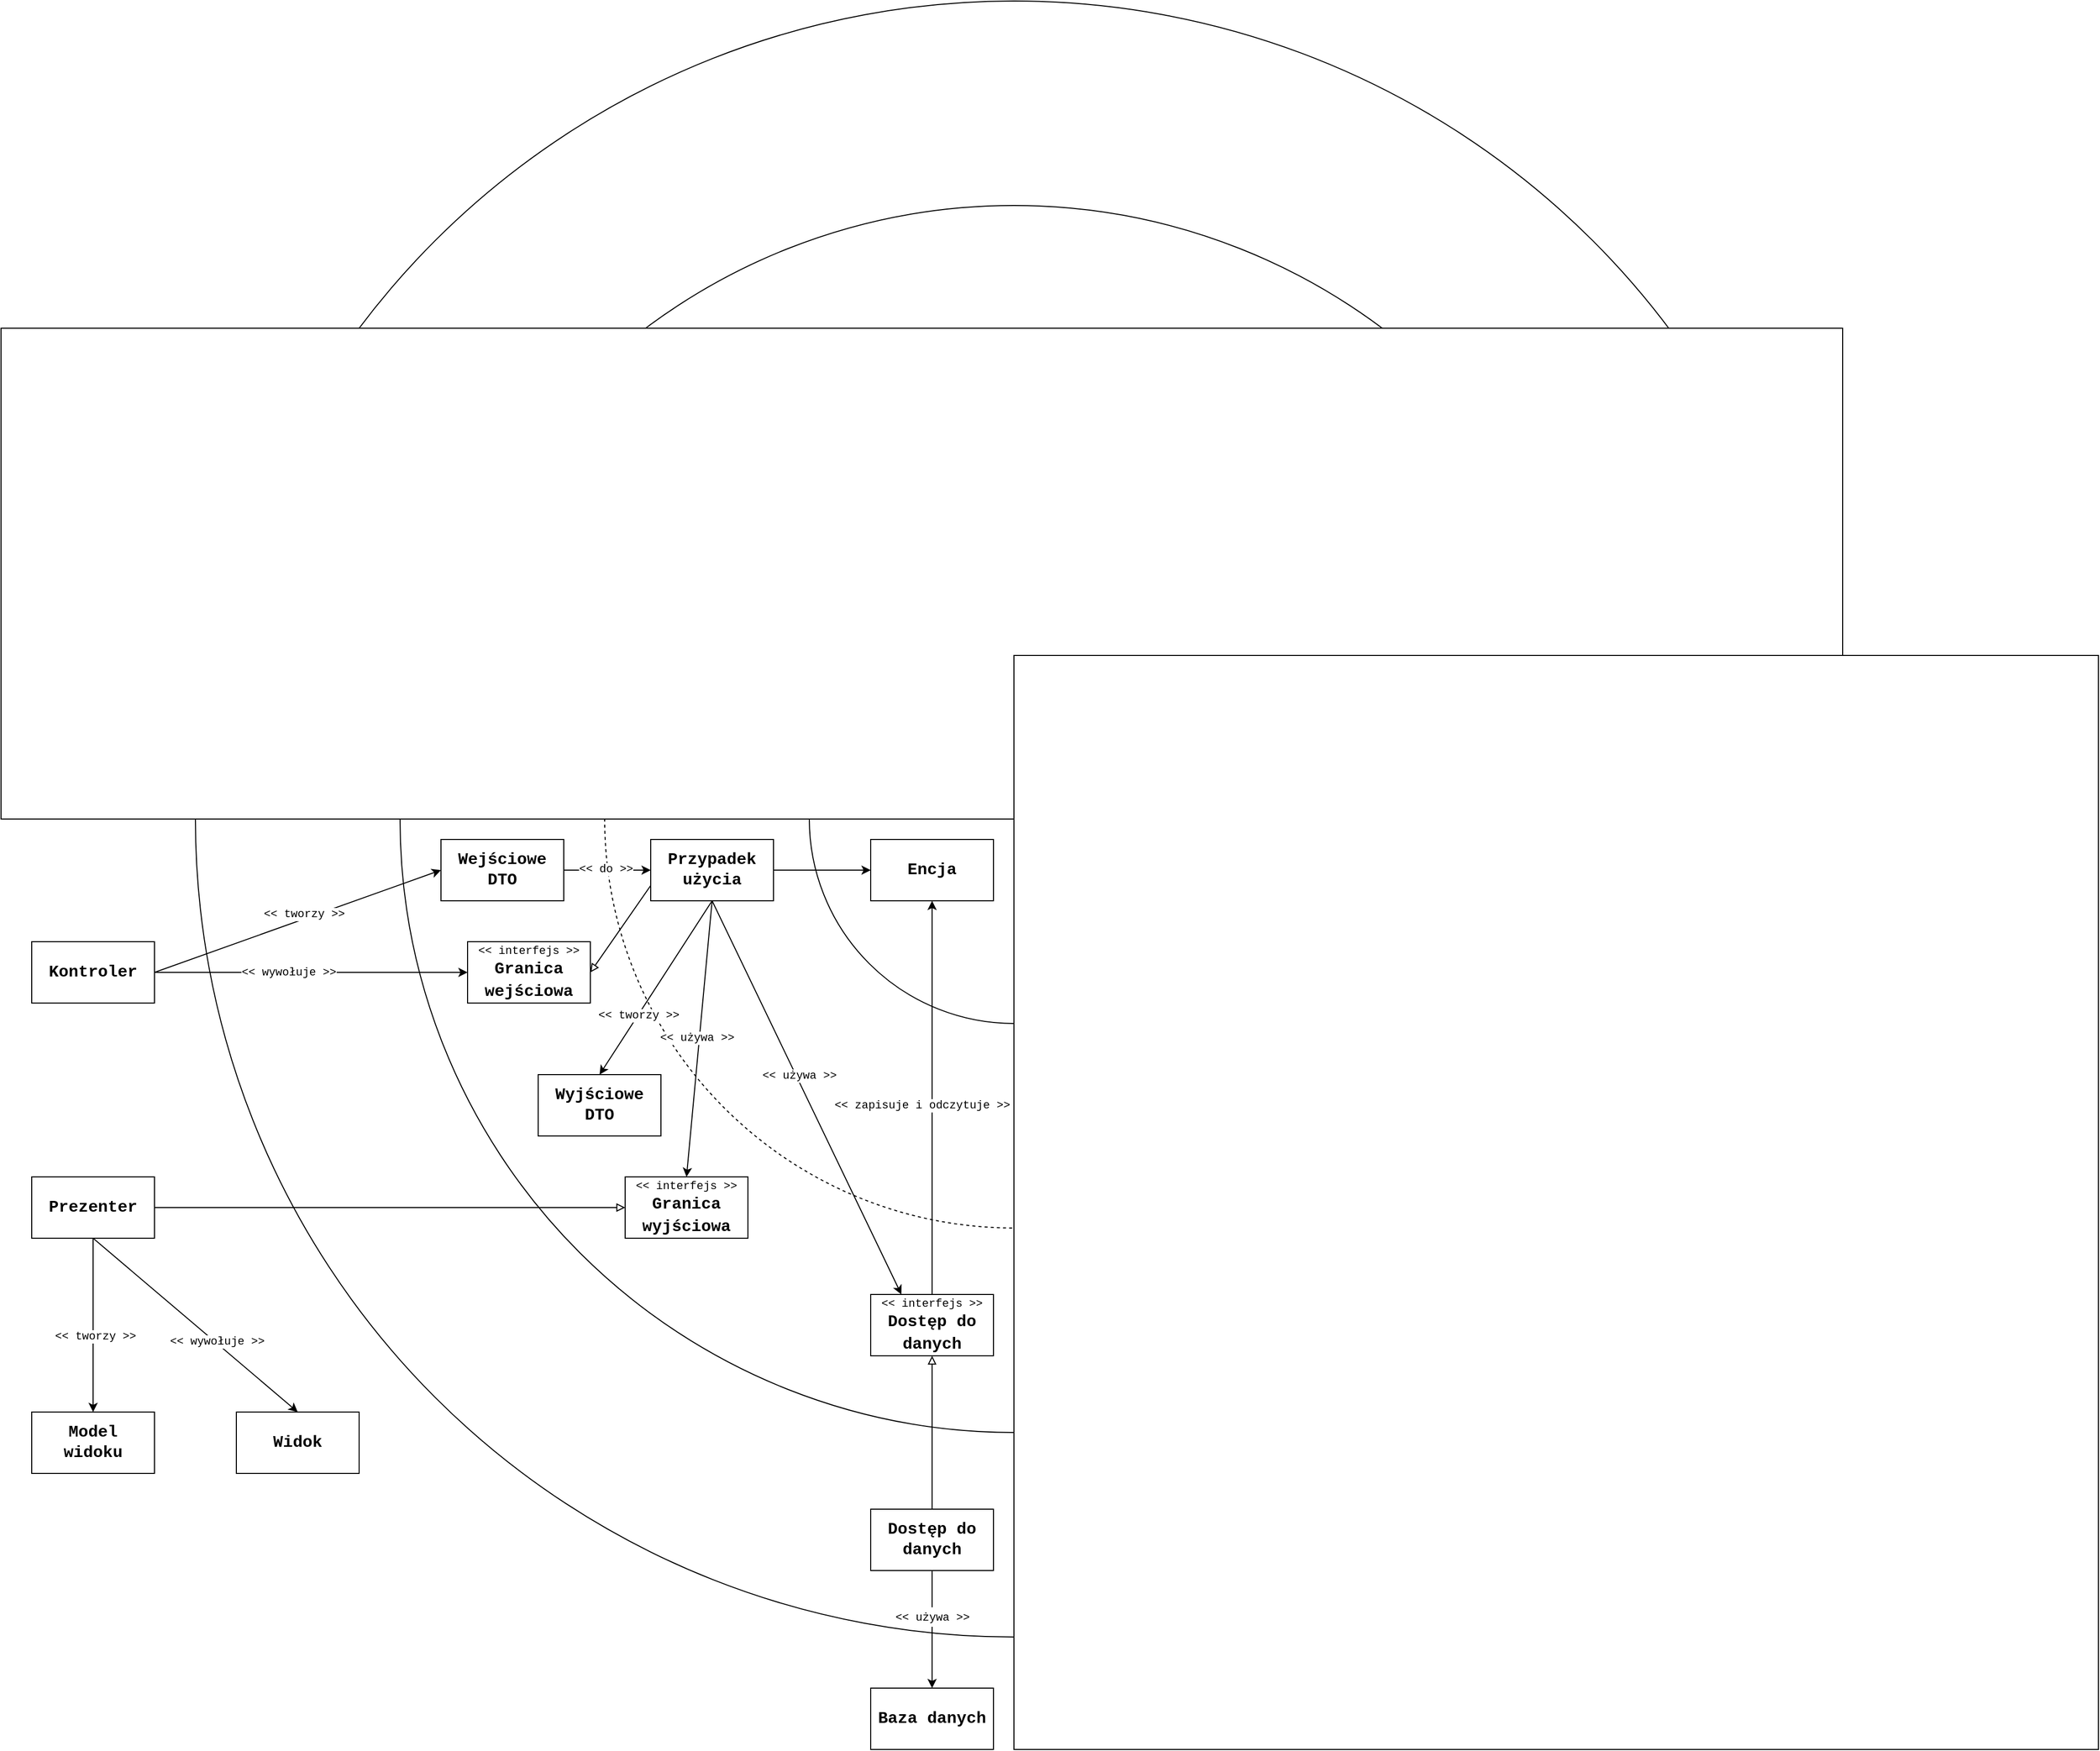 <mxfile version="15.4.3" type="device"><diagram id="mDBDC4OC2zMn_eaPb2qs" name="Page-1"><mxGraphModel dx="2013" dy="1784" grid="1" gridSize="10" guides="1" tooltips="1" connect="1" arrows="1" fold="1" page="1" pageScale="1" pageWidth="827" pageHeight="1169" background="none" math="0" shadow="0"><root><mxCell id="0"/><mxCell id="1" parent="0"/><mxCell id="9wAR0khefj8llBj5QW90-266" value="" style="ellipse;whiteSpace=wrap;html=1;" parent="1" vertex="1"><mxGeometry x="-180" y="-640" width="1600" height="1600" as="geometry"/></mxCell><mxCell id="9wAR0khefj8llBj5QW90-260" value="" style="ellipse;whiteSpace=wrap;html=1;" parent="1" vertex="1"><mxGeometry x="20" y="-440" width="1200" height="1200" as="geometry"/></mxCell><mxCell id="9wAR0khefj8llBj5QW90-259" value="" style="ellipse;whiteSpace=wrap;html=1;dashed=1;" parent="1" vertex="1"><mxGeometry x="220" y="-240" width="800" height="800" as="geometry"/></mxCell><mxCell id="9wAR0khefj8llBj5QW90-254" value="" style="ellipse;whiteSpace=wrap;html=1;" parent="1" vertex="1"><mxGeometry x="420" y="-40" width="400" height="400" as="geometry"/></mxCell><mxCell id="9wAR0khefj8llBj5QW90-257" value="" style="rounded=0;whiteSpace=wrap;html=1;" parent="1" vertex="1"><mxGeometry x="-370" y="-320" width="1800" height="480" as="geometry"/></mxCell><mxCell id="9wAR0khefj8llBj5QW90-258" value="" style="rounded=0;whiteSpace=wrap;html=1;" parent="1" vertex="1"><mxGeometry x="620" width="1060" height="1070" as="geometry"/></mxCell><mxCell id="9wAR0khefj8llBj5QW90-262" value="&lt;font style=&quot;font-size: 16px&quot; face=&quot;Courier New&quot;&gt;Encja&lt;/font&gt;" style="rounded=0;whiteSpace=wrap;html=1;fontStyle=1" parent="1" vertex="1"><mxGeometry x="480" y="180" width="120" height="60" as="geometry"/></mxCell><mxCell id="9wAR0khefj8llBj5QW90-273" style="rounded=0;orthogonalLoop=1;jettySize=auto;html=1;exitX=0.5;exitY=1;exitDx=0;exitDy=0;entryX=0.5;entryY=0;entryDx=0;entryDy=0;fontFamily=Courier New;fontSize=16;" parent="1" source="9wAR0khefj8llBj5QW90-264" target="9wAR0khefj8llBj5QW90-276" edge="1"><mxGeometry relative="1" as="geometry"><mxPoint x="270" y="480" as="targetPoint"/></mxGeometry></mxCell><mxCell id="9wAR0khefj8llBj5QW90-283" value="&amp;lt;&amp;lt; używa &amp;gt;&amp;gt;" style="edgeLabel;html=1;align=center;verticalAlign=middle;resizable=0;points=[];fontSize=11;fontFamily=Courier New;" parent="9wAR0khefj8llBj5QW90-273" vertex="1" connectable="0"><mxGeometry x="-0.003" y="-3" relative="1" as="geometry"><mxPoint as="offset"/></mxGeometry></mxCell><mxCell id="9wAR0khefj8llBj5QW90-278" style="rounded=0;orthogonalLoop=1;jettySize=auto;html=1;exitX=0;exitY=0.75;exitDx=0;exitDy=0;entryX=1;entryY=0.5;entryDx=0;entryDy=0;fontFamily=Courier New;fontSize=16;endArrow=block;endFill=0;" parent="1" source="9wAR0khefj8llBj5QW90-264" target="9wAR0khefj8llBj5QW90-267" edge="1"><mxGeometry relative="1" as="geometry"/></mxCell><mxCell id="9wAR0khefj8llBj5QW90-279" style="edgeStyle=orthogonalEdgeStyle;rounded=0;orthogonalLoop=1;jettySize=auto;html=1;exitX=1;exitY=0.5;exitDx=0;exitDy=0;entryX=0;entryY=0.5;entryDx=0;entryDy=0;fontFamily=Courier New;fontSize=16;" parent="1" source="9wAR0khefj8llBj5QW90-264" target="9wAR0khefj8llBj5QW90-262" edge="1"><mxGeometry relative="1" as="geometry"/></mxCell><mxCell id="9wAR0khefj8llBj5QW90-284" style="edgeStyle=none;rounded=0;orthogonalLoop=1;jettySize=auto;html=1;exitX=0.5;exitY=1;exitDx=0;exitDy=0;entryX=0.5;entryY=0;entryDx=0;entryDy=0;fontFamily=Courier New;fontSize=11;endArrow=classic;endFill=1;" parent="1" source="9wAR0khefj8llBj5QW90-264" target="9wAR0khefj8llBj5QW90-275" edge="1"><mxGeometry relative="1" as="geometry"/></mxCell><mxCell id="9wAR0khefj8llBj5QW90-285" value="&amp;lt;&amp;lt; tworzy &amp;gt;&amp;gt;" style="edgeLabel;html=1;align=center;verticalAlign=middle;resizable=0;points=[];fontSize=11;fontFamily=Courier New;" parent="9wAR0khefj8llBj5QW90-284" vertex="1" connectable="0"><mxGeometry x="0.315" relative="1" as="geometry"><mxPoint as="offset"/></mxGeometry></mxCell><mxCell id="9wAR0khefj8llBj5QW90-296" style="edgeStyle=none;rounded=0;orthogonalLoop=1;jettySize=auto;html=1;exitX=0.5;exitY=1;exitDx=0;exitDy=0;entryX=0.25;entryY=0;entryDx=0;entryDy=0;fontFamily=Courier New;fontSize=11;endArrow=classic;endFill=1;" parent="1" source="9wAR0khefj8llBj5QW90-264" target="9wAR0khefj8llBj5QW90-286" edge="1"><mxGeometry relative="1" as="geometry"/></mxCell><mxCell id="9wAR0khefj8llBj5QW90-297" value="&amp;lt;&amp;lt; używa &amp;gt;&amp;gt;" style="edgeLabel;html=1;align=center;verticalAlign=middle;resizable=0;points=[];fontSize=11;fontFamily=Courier New;" parent="9wAR0khefj8llBj5QW90-296" vertex="1" connectable="0"><mxGeometry x="-0.206" y="2" relative="1" as="geometry"><mxPoint x="10" y="19" as="offset"/></mxGeometry></mxCell><mxCell id="9wAR0khefj8llBj5QW90-264" value="&lt;font style=&quot;font-size: 16px&quot; face=&quot;Courier New&quot;&gt;Przypadek użycia&lt;/font&gt;" style="rounded=0;whiteSpace=wrap;html=1;fontStyle=1" parent="1" vertex="1"><mxGeometry x="265" y="180" width="120" height="60" as="geometry"/></mxCell><mxCell id="9wAR0khefj8llBj5QW90-277" style="edgeStyle=orthogonalEdgeStyle;rounded=0;orthogonalLoop=1;jettySize=auto;html=1;exitX=1;exitY=0.5;exitDx=0;exitDy=0;entryX=0;entryY=0.5;entryDx=0;entryDy=0;fontFamily=Courier New;fontSize=16;" parent="1" source="9wAR0khefj8llBj5QW90-265" target="9wAR0khefj8llBj5QW90-264" edge="1"><mxGeometry relative="1" as="geometry"/></mxCell><mxCell id="9wAR0khefj8llBj5QW90-281" value="&amp;lt;&amp;lt; do &amp;gt;&amp;gt;" style="edgeLabel;html=1;align=center;verticalAlign=middle;resizable=0;points=[];fontSize=11;fontFamily=Courier New;" parent="9wAR0khefj8llBj5QW90-277" vertex="1" connectable="0"><mxGeometry x="-0.271" y="1" relative="1" as="geometry"><mxPoint x="10" as="offset"/></mxGeometry></mxCell><mxCell id="9wAR0khefj8llBj5QW90-265" value="&lt;font style=&quot;font-size: 16px&quot; face=&quot;Courier New&quot;&gt;Wejściowe DTO&lt;br&gt;&lt;/font&gt;" style="rounded=0;whiteSpace=wrap;html=1;fontStyle=1" parent="1" vertex="1"><mxGeometry x="60" y="180" width="120" height="60" as="geometry"/></mxCell><mxCell id="9wAR0khefj8llBj5QW90-267" value="&lt;div style=&quot;font-size: 11px&quot;&gt;&lt;font style=&quot;font-size: 11px&quot; face=&quot;Courier New&quot;&gt;&lt;span style=&quot;font-weight: normal&quot;&gt;&amp;lt;&amp;lt; interfejs &amp;gt;&amp;gt;&lt;/span&gt;&lt;br&gt;&lt;/font&gt;&lt;/div&gt;&lt;div style=&quot;font-size: 16px&quot;&gt;&lt;font style=&quot;font-size: 16px&quot; face=&quot;Courier New&quot;&gt;Granica&lt;br&gt;&lt;/font&gt;&lt;/div&gt;&lt;div style=&quot;font-size: 16px&quot;&gt;&lt;font style=&quot;font-size: 16px&quot; face=&quot;Courier New&quot;&gt;wejściowa &lt;/font&gt;&lt;/div&gt;" style="rounded=0;whiteSpace=wrap;html=1;fontStyle=1" parent="1" vertex="1"><mxGeometry x="86" y="280" width="120" height="60" as="geometry"/></mxCell><mxCell id="9wAR0khefj8llBj5QW90-275" value="&lt;font style=&quot;font-size: 16px&quot; face=&quot;Courier New&quot;&gt;Wyjściowe DTO&lt;br&gt;&lt;/font&gt;" style="rounded=0;whiteSpace=wrap;html=1;fontStyle=1" parent="1" vertex="1"><mxGeometry x="155" y="410" width="120" height="60" as="geometry"/></mxCell><mxCell id="9wAR0khefj8llBj5QW90-276" value="&lt;div style=&quot;font-size: 11px&quot;&gt;&lt;font style=&quot;font-size: 11px&quot; face=&quot;Courier New&quot;&gt;&lt;span style=&quot;font-weight: normal&quot;&gt;&amp;lt;&amp;lt; interfejs &amp;gt;&amp;gt;&lt;/span&gt;&lt;br&gt;&lt;/font&gt;&lt;/div&gt;&lt;div style=&quot;font-size: 16px&quot;&gt;&lt;font style=&quot;font-size: 16px&quot; face=&quot;Courier New&quot;&gt;Granica&lt;br&gt;&lt;/font&gt;&lt;/div&gt;&lt;div style=&quot;font-size: 16px&quot;&gt;&lt;font style=&quot;font-size: 16px&quot; face=&quot;Courier New&quot;&gt;wyjściowa &lt;/font&gt;&lt;/div&gt;" style="rounded=0;whiteSpace=wrap;html=1;fontStyle=1" parent="1" vertex="1"><mxGeometry x="240" y="510" width="120" height="60" as="geometry"/></mxCell><mxCell id="9wAR0khefj8llBj5QW90-288" style="edgeStyle=none;rounded=0;orthogonalLoop=1;jettySize=auto;html=1;exitX=0.5;exitY=0;exitDx=0;exitDy=0;fontFamily=Courier New;fontSize=16;endArrow=classic;endFill=1;" parent="1" source="9wAR0khefj8llBj5QW90-286" target="9wAR0khefj8llBj5QW90-262" edge="1"><mxGeometry relative="1" as="geometry"/></mxCell><mxCell id="9wAR0khefj8llBj5QW90-289" value="&amp;lt;&amp;lt; zapisuje i odczytuje &amp;gt;&amp;gt;" style="edgeLabel;html=1;align=center;verticalAlign=middle;resizable=0;points=[];fontSize=11;fontFamily=Courier New;" parent="9wAR0khefj8llBj5QW90-288" vertex="1" connectable="0"><mxGeometry x="-0.044" y="-1" relative="1" as="geometry"><mxPoint x="-11" y="-1" as="offset"/></mxGeometry></mxCell><mxCell id="9wAR0khefj8llBj5QW90-286" value="&lt;div style=&quot;font-size: 11px&quot;&gt;&lt;font style=&quot;font-size: 11px&quot; face=&quot;Courier New&quot;&gt;&lt;span style=&quot;font-weight: normal&quot;&gt;&amp;lt;&amp;lt; interfejs &amp;gt;&amp;gt;&lt;/span&gt;&lt;br&gt;&lt;/font&gt;&lt;/div&gt;&lt;div style=&quot;font-size: 16px&quot;&gt;&lt;font style=&quot;font-size: 16px&quot; face=&quot;Courier New&quot;&gt;Dostęp do danych&lt;/font&gt;&lt;/div&gt;" style="rounded=0;whiteSpace=wrap;html=1;fontStyle=1" parent="1" vertex="1"><mxGeometry x="480" y="625" width="120" height="60" as="geometry"/></mxCell><mxCell id="9wAR0khefj8llBj5QW90-291" style="edgeStyle=none;rounded=0;orthogonalLoop=1;jettySize=auto;html=1;exitX=0.5;exitY=0;exitDx=0;exitDy=0;entryX=0.5;entryY=1;entryDx=0;entryDy=0;fontFamily=Courier New;fontSize=11;endArrow=block;endFill=0;" parent="1" source="9wAR0khefj8llBj5QW90-290" target="9wAR0khefj8llBj5QW90-286" edge="1"><mxGeometry relative="1" as="geometry"/></mxCell><mxCell id="9wAR0khefj8llBj5QW90-293" style="edgeStyle=none;rounded=0;orthogonalLoop=1;jettySize=auto;html=1;exitX=0.5;exitY=1;exitDx=0;exitDy=0;fontFamily=Courier New;fontSize=16;endArrow=classic;endFill=1;" parent="1" source="9wAR0khefj8llBj5QW90-290" target="9wAR0khefj8llBj5QW90-292" edge="1"><mxGeometry relative="1" as="geometry"/></mxCell><mxCell id="9wAR0khefj8llBj5QW90-294" value="&lt;font style=&quot;font-size: 11px&quot;&gt;&amp;lt;&amp;lt; używa &amp;gt;&amp;gt;&lt;/font&gt;" style="edgeLabel;html=1;align=center;verticalAlign=middle;resizable=0;points=[];fontSize=16;fontFamily=Courier New;" parent="9wAR0khefj8llBj5QW90-293" vertex="1" connectable="0"><mxGeometry x="-0.374" y="-2" relative="1" as="geometry"><mxPoint x="2" y="9" as="offset"/></mxGeometry></mxCell><mxCell id="9wAR0khefj8llBj5QW90-290" value="&lt;font style=&quot;font-size: 16px&quot; face=&quot;Courier New&quot;&gt;Dostęp do danych&lt;/font&gt;" style="rounded=0;whiteSpace=wrap;html=1;fontStyle=1" parent="1" vertex="1"><mxGeometry x="480" y="835" width="120" height="60" as="geometry"/></mxCell><mxCell id="9wAR0khefj8llBj5QW90-292" value="&lt;font style=&quot;font-size: 16px&quot; face=&quot;Courier New&quot;&gt;Baza danych&lt;br&gt;&lt;/font&gt;" style="rounded=0;whiteSpace=wrap;html=1;fontStyle=1" parent="1" vertex="1"><mxGeometry x="480" y="1010" width="120" height="60" as="geometry"/></mxCell><mxCell id="9wAR0khefj8llBj5QW90-299" style="edgeStyle=none;rounded=0;orthogonalLoop=1;jettySize=auto;html=1;exitX=1;exitY=0.5;exitDx=0;exitDy=0;entryX=0;entryY=0.5;entryDx=0;entryDy=0;fontFamily=Courier New;fontSize=11;endArrow=classic;endFill=1;" parent="1" source="9wAR0khefj8llBj5QW90-298" target="9wAR0khefj8llBj5QW90-267" edge="1"><mxGeometry relative="1" as="geometry"/></mxCell><mxCell id="9wAR0khefj8llBj5QW90-300" value="&amp;lt;&amp;lt; wywołuje &amp;gt;&amp;gt;" style="edgeLabel;html=1;align=center;verticalAlign=middle;resizable=0;points=[];fontSize=11;fontFamily=Courier New;" parent="9wAR0khefj8llBj5QW90-299" vertex="1" connectable="0"><mxGeometry x="-0.144" y="-3" relative="1" as="geometry"><mxPoint y="-3" as="offset"/></mxGeometry></mxCell><mxCell id="9wAR0khefj8llBj5QW90-301" style="edgeStyle=none;rounded=0;orthogonalLoop=1;jettySize=auto;html=1;exitX=1;exitY=0.5;exitDx=0;exitDy=0;entryX=0;entryY=0.5;entryDx=0;entryDy=0;fontFamily=Courier New;fontSize=11;endArrow=classic;endFill=1;" parent="1" source="9wAR0khefj8llBj5QW90-298" target="9wAR0khefj8llBj5QW90-265" edge="1"><mxGeometry relative="1" as="geometry"/></mxCell><mxCell id="9wAR0khefj8llBj5QW90-302" value="&amp;lt;&amp;lt; tworzy &amp;gt;&amp;gt;" style="edgeLabel;html=1;align=center;verticalAlign=middle;resizable=0;points=[];fontSize=11;fontFamily=Courier New;" parent="9wAR0khefj8llBj5QW90-301" vertex="1" connectable="0"><mxGeometry x="0.137" y="1" relative="1" as="geometry"><mxPoint x="-13" y="1" as="offset"/></mxGeometry></mxCell><mxCell id="9wAR0khefj8llBj5QW90-298" value="&lt;font style=&quot;font-size: 16px&quot; face=&quot;Courier New&quot;&gt;Kontroler&lt;/font&gt;" style="rounded=0;whiteSpace=wrap;html=1;fontStyle=1" parent="1" vertex="1"><mxGeometry x="-340" y="280" width="120" height="60" as="geometry"/></mxCell><mxCell id="9wAR0khefj8llBj5QW90-304" style="edgeStyle=none;rounded=0;orthogonalLoop=1;jettySize=auto;html=1;exitX=1;exitY=0.5;exitDx=0;exitDy=0;entryX=0;entryY=0.5;entryDx=0;entryDy=0;fontFamily=Courier New;fontSize=11;endArrow=block;endFill=0;" parent="1" source="9wAR0khefj8llBj5QW90-303" target="9wAR0khefj8llBj5QW90-276" edge="1"><mxGeometry relative="1" as="geometry"/></mxCell><mxCell id="9wAR0khefj8llBj5QW90-307" style="edgeStyle=none;rounded=0;orthogonalLoop=1;jettySize=auto;html=1;exitX=0.5;exitY=1;exitDx=0;exitDy=0;entryX=0.5;entryY=0;entryDx=0;entryDy=0;fontFamily=Courier New;fontSize=11;endArrow=classic;endFill=1;" parent="1" source="9wAR0khefj8llBj5QW90-303" target="9wAR0khefj8llBj5QW90-305" edge="1"><mxGeometry relative="1" as="geometry"/></mxCell><mxCell id="9wAR0khefj8llBj5QW90-308" value="&amp;lt;&amp;lt; tworzy &amp;gt;&amp;gt;" style="edgeLabel;html=1;align=center;verticalAlign=middle;resizable=0;points=[];fontSize=11;fontFamily=Courier New;" parent="9wAR0khefj8llBj5QW90-307" vertex="1" connectable="0"><mxGeometry x="0.129" y="2" relative="1" as="geometry"><mxPoint as="offset"/></mxGeometry></mxCell><mxCell id="9wAR0khefj8llBj5QW90-309" style="edgeStyle=none;rounded=0;orthogonalLoop=1;jettySize=auto;html=1;exitX=0.5;exitY=1;exitDx=0;exitDy=0;entryX=0.5;entryY=0;entryDx=0;entryDy=0;fontFamily=Courier New;fontSize=11;endArrow=classic;endFill=1;" parent="1" source="9wAR0khefj8llBj5QW90-303" target="9wAR0khefj8llBj5QW90-306" edge="1"><mxGeometry relative="1" as="geometry"/></mxCell><mxCell id="9wAR0khefj8llBj5QW90-310" value="&amp;lt;&amp;lt; wywołuje &amp;gt;&amp;gt;" style="edgeLabel;html=1;align=center;verticalAlign=middle;resizable=0;points=[];fontSize=11;fontFamily=Courier New;" parent="9wAR0khefj8llBj5QW90-309" vertex="1" connectable="0"><mxGeometry x="-0.051" y="-4" relative="1" as="geometry"><mxPoint x="28" y="17" as="offset"/></mxGeometry></mxCell><mxCell id="9wAR0khefj8llBj5QW90-303" value="&lt;font style=&quot;font-size: 16px&quot; face=&quot;Courier New&quot;&gt;Prezenter&lt;/font&gt;" style="rounded=0;whiteSpace=wrap;html=1;fontStyle=1" parent="1" vertex="1"><mxGeometry x="-340" y="510" width="120" height="60" as="geometry"/></mxCell><mxCell id="9wAR0khefj8llBj5QW90-305" value="&lt;div&gt;&lt;font style=&quot;font-size: 16px&quot; face=&quot;Courier New&quot;&gt;Model&lt;/font&gt;&lt;/div&gt;&lt;div&gt;&lt;font style=&quot;font-size: 16px&quot; face=&quot;Courier New&quot;&gt;widoku&lt;/font&gt;&lt;/div&gt;" style="rounded=0;whiteSpace=wrap;html=1;fontStyle=1" parent="1" vertex="1"><mxGeometry x="-340" y="740" width="120" height="60" as="geometry"/></mxCell><mxCell id="9wAR0khefj8llBj5QW90-306" value="&lt;font style=&quot;font-size: 16px&quot; face=&quot;Courier New&quot;&gt;Widok&lt;/font&gt;" style="rounded=0;whiteSpace=wrap;html=1;fontStyle=1" parent="1" vertex="1"><mxGeometry x="-140" y="740" width="120" height="60" as="geometry"/></mxCell></root></mxGraphModel></diagram></mxfile>
